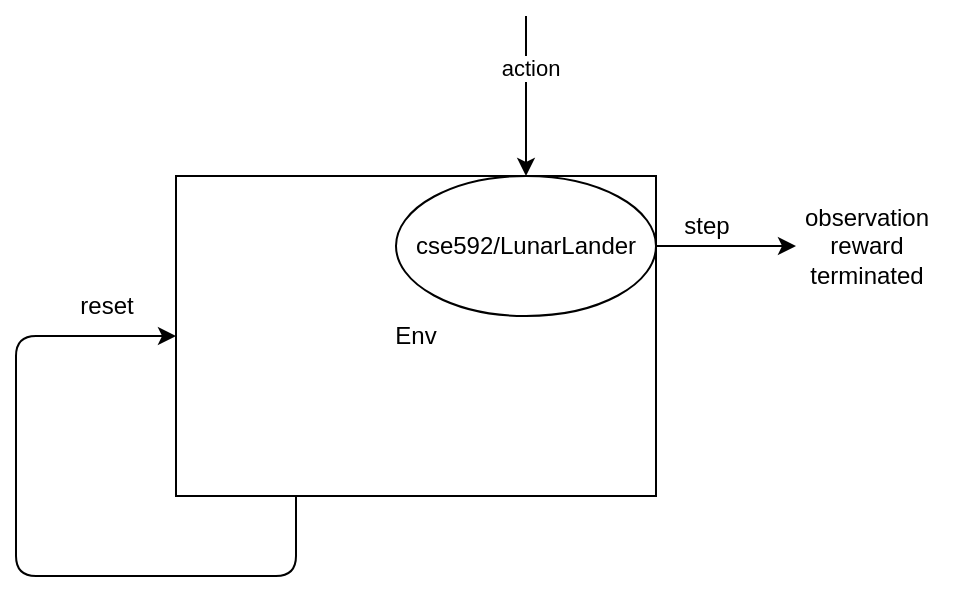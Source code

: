 <mxfile>
    <diagram id="VhIxuO5ypIk0Qg8khMVg" name="Page-1">
        <mxGraphModel dx="326" dy="280" grid="1" gridSize="10" guides="1" tooltips="1" connect="1" arrows="1" fold="1" page="1" pageScale="1" pageWidth="850" pageHeight="1100" math="0" shadow="0">
            <root>
                <mxCell id="0"/>
                <mxCell id="1" parent="0"/>
                <mxCell id="2" value="Env" style="rounded=0;whiteSpace=wrap;html=1;" vertex="1" parent="1">
                    <mxGeometry x="200" y="320" width="240" height="160" as="geometry"/>
                </mxCell>
                <mxCell id="3" value="cse592/LunarLander" style="ellipse;whiteSpace=wrap;html=1;" vertex="1" parent="1">
                    <mxGeometry x="310" y="320" width="130" height="70" as="geometry"/>
                </mxCell>
                <mxCell id="4" value="" style="endArrow=classic;html=1;exitX=0.25;exitY=1;exitDx=0;exitDy=0;entryX=0;entryY=0.5;entryDx=0;entryDy=0;" edge="1" parent="1" source="2" target="2">
                    <mxGeometry width="50" height="50" relative="1" as="geometry">
                        <mxPoint x="260" y="540" as="sourcePoint"/>
                        <mxPoint x="310" y="490" as="targetPoint"/>
                        <Array as="points">
                            <mxPoint x="260" y="520"/>
                            <mxPoint x="120" y="520"/>
                            <mxPoint x="120" y="400"/>
                        </Array>
                    </mxGeometry>
                </mxCell>
                <mxCell id="5" value="reset" style="text;html=1;align=center;verticalAlign=middle;resizable=0;points=[];autosize=1;strokeColor=none;fillColor=none;" vertex="1" parent="1">
                    <mxGeometry x="140" y="370" width="50" height="30" as="geometry"/>
                </mxCell>
                <mxCell id="6" value="" style="endArrow=classic;html=1;exitX=1;exitY=0.5;exitDx=0;exitDy=0;" edge="1" parent="1" source="3">
                    <mxGeometry width="50" height="50" relative="1" as="geometry">
                        <mxPoint x="440" y="400" as="sourcePoint"/>
                        <mxPoint x="510" y="355" as="targetPoint"/>
                    </mxGeometry>
                </mxCell>
                <mxCell id="7" value="step" style="text;html=1;align=center;verticalAlign=middle;resizable=0;points=[];autosize=1;strokeColor=none;fillColor=none;" vertex="1" parent="1">
                    <mxGeometry x="440" y="330" width="50" height="30" as="geometry"/>
                </mxCell>
                <mxCell id="8" value="observation&lt;br&gt;reward&lt;br&gt;terminated" style="text;html=1;align=center;verticalAlign=middle;resizable=0;points=[];autosize=1;strokeColor=none;fillColor=none;" vertex="1" parent="1">
                    <mxGeometry x="500" y="325" width="90" height="60" as="geometry"/>
                </mxCell>
                <mxCell id="9" value="" style="endArrow=classic;html=1;entryX=0.5;entryY=0;entryDx=0;entryDy=0;" edge="1" parent="1" target="3">
                    <mxGeometry width="50" height="50" relative="1" as="geometry">
                        <mxPoint x="375" y="240" as="sourcePoint"/>
                        <mxPoint x="540" y="410" as="targetPoint"/>
                    </mxGeometry>
                </mxCell>
                <mxCell id="10" value="action" style="edgeLabel;html=1;align=center;verticalAlign=middle;resizable=0;points=[];" vertex="1" connectable="0" parent="9">
                    <mxGeometry x="-0.354" y="2" relative="1" as="geometry">
                        <mxPoint as="offset"/>
                    </mxGeometry>
                </mxCell>
            </root>
        </mxGraphModel>
    </diagram>
</mxfile>